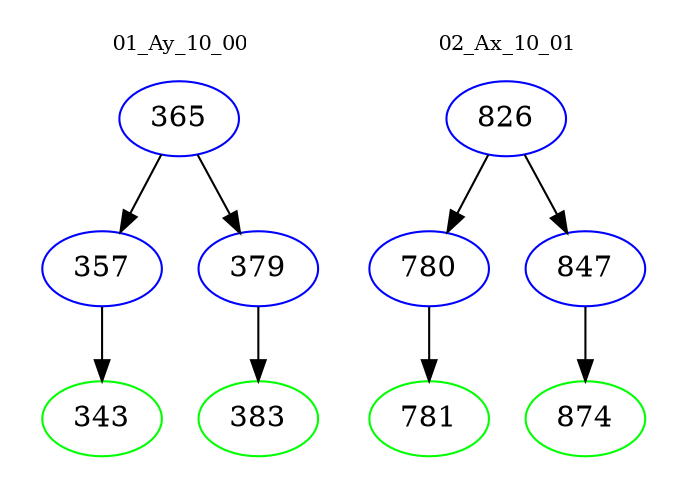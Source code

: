 digraph{
subgraph cluster_0 {
color = white
label = "01_Ay_10_00";
fontsize=10;
T0_365 [label="365", color="blue"]
T0_365 -> T0_357 [color="black"]
T0_357 [label="357", color="blue"]
T0_357 -> T0_343 [color="black"]
T0_343 [label="343", color="green"]
T0_365 -> T0_379 [color="black"]
T0_379 [label="379", color="blue"]
T0_379 -> T0_383 [color="black"]
T0_383 [label="383", color="green"]
}
subgraph cluster_1 {
color = white
label = "02_Ax_10_01";
fontsize=10;
T1_826 [label="826", color="blue"]
T1_826 -> T1_780 [color="black"]
T1_780 [label="780", color="blue"]
T1_780 -> T1_781 [color="black"]
T1_781 [label="781", color="green"]
T1_826 -> T1_847 [color="black"]
T1_847 [label="847", color="blue"]
T1_847 -> T1_874 [color="black"]
T1_874 [label="874", color="green"]
}
}
